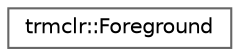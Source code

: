 digraph "Graphical Class Hierarchy"
{
 // LATEX_PDF_SIZE
  bgcolor="transparent";
  edge [fontname=Helvetica,fontsize=10,labelfontname=Helvetica,labelfontsize=10];
  node [fontname=Helvetica,fontsize=10,shape=box,height=0.2,width=0.4];
  rankdir="LR";
  Node0 [id="Node000000",label="trmclr::Foreground",height=0.2,width=0.4,color="grey40", fillcolor="white", style="filled",URL="$structtrmclr_1_1Foreground.html",tooltip=" "];
}
